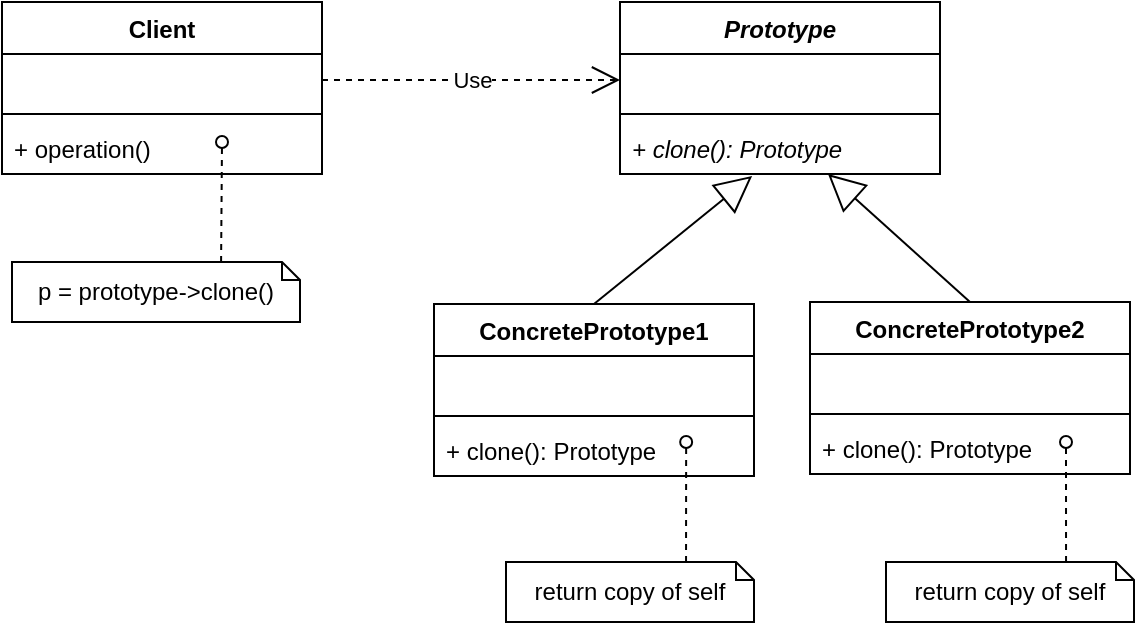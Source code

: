 <mxfile version="21.2.1" type="device">
  <diagram id="Iv4A18RT-J0Pq_w1v7ui" name="Page-1">
    <mxGraphModel dx="794" dy="606" grid="0" gridSize="10" guides="1" tooltips="1" connect="1" arrows="1" fold="1" page="1" pageScale="1" pageWidth="850" pageHeight="1100" math="0" shadow="0">
      <root>
        <mxCell id="0" />
        <mxCell id="1" parent="0" />
        <mxCell id="OugmeXEE1IfvAE5kByUR-1" value="&lt;i&gt;Prototype&lt;/i&gt;" style="swimlane;fontStyle=1;align=center;verticalAlign=top;childLayout=stackLayout;horizontal=1;startSize=26;horizontalStack=0;resizeParent=1;resizeParentMax=0;resizeLast=0;collapsible=1;marginBottom=0;whiteSpace=wrap;html=1;" parent="1" vertex="1">
          <mxGeometry x="439" y="250" width="160" height="86" as="geometry" />
        </mxCell>
        <mxCell id="OugmeXEE1IfvAE5kByUR-2" value="&amp;nbsp;" style="text;strokeColor=none;fillColor=none;align=left;verticalAlign=top;spacingLeft=4;spacingRight=4;overflow=hidden;rotatable=0;points=[[0,0.5],[1,0.5]];portConstraint=eastwest;whiteSpace=wrap;html=1;" parent="OugmeXEE1IfvAE5kByUR-1" vertex="1">
          <mxGeometry y="26" width="160" height="26" as="geometry" />
        </mxCell>
        <mxCell id="OugmeXEE1IfvAE5kByUR-3" value="" style="line;strokeWidth=1;fillColor=none;align=left;verticalAlign=middle;spacingTop=-1;spacingLeft=3;spacingRight=3;rotatable=0;labelPosition=right;points=[];portConstraint=eastwest;strokeColor=inherit;" parent="OugmeXEE1IfvAE5kByUR-1" vertex="1">
          <mxGeometry y="52" width="160" height="8" as="geometry" />
        </mxCell>
        <mxCell id="OugmeXEE1IfvAE5kByUR-4" value="&lt;i&gt;+ clone(): Prototype&lt;/i&gt;" style="text;strokeColor=none;fillColor=none;align=left;verticalAlign=top;spacingLeft=4;spacingRight=4;overflow=hidden;rotatable=0;points=[[0,0.5],[1,0.5]];portConstraint=eastwest;whiteSpace=wrap;html=1;" parent="OugmeXEE1IfvAE5kByUR-1" vertex="1">
          <mxGeometry y="60" width="160" height="26" as="geometry" />
        </mxCell>
        <mxCell id="OugmeXEE1IfvAE5kByUR-5" value="ConcretePrototype1" style="swimlane;fontStyle=1;align=center;verticalAlign=top;childLayout=stackLayout;horizontal=1;startSize=26;horizontalStack=0;resizeParent=1;resizeParentMax=0;resizeLast=0;collapsible=1;marginBottom=0;whiteSpace=wrap;html=1;" parent="1" vertex="1">
          <mxGeometry x="346" y="401" width="160" height="86" as="geometry" />
        </mxCell>
        <mxCell id="OugmeXEE1IfvAE5kByUR-6" value="&amp;nbsp;" style="text;strokeColor=none;fillColor=none;align=left;verticalAlign=top;spacingLeft=4;spacingRight=4;overflow=hidden;rotatable=0;points=[[0,0.5],[1,0.5]];portConstraint=eastwest;whiteSpace=wrap;html=1;" parent="OugmeXEE1IfvAE5kByUR-5" vertex="1">
          <mxGeometry y="26" width="160" height="26" as="geometry" />
        </mxCell>
        <mxCell id="OugmeXEE1IfvAE5kByUR-7" value="" style="line;strokeWidth=1;fillColor=none;align=left;verticalAlign=middle;spacingTop=-1;spacingLeft=3;spacingRight=3;rotatable=0;labelPosition=right;points=[];portConstraint=eastwest;strokeColor=inherit;" parent="OugmeXEE1IfvAE5kByUR-5" vertex="1">
          <mxGeometry y="52" width="160" height="8" as="geometry" />
        </mxCell>
        <mxCell id="OugmeXEE1IfvAE5kByUR-8" value="+ clone(): Prototype" style="text;strokeColor=none;fillColor=none;align=left;verticalAlign=top;spacingLeft=4;spacingRight=4;overflow=hidden;rotatable=0;points=[[0,0.5],[1,0.5]];portConstraint=eastwest;whiteSpace=wrap;html=1;" parent="OugmeXEE1IfvAE5kByUR-5" vertex="1">
          <mxGeometry y="60" width="160" height="26" as="geometry" />
        </mxCell>
        <mxCell id="OugmeXEE1IfvAE5kByUR-9" value="ConcretePrototype2" style="swimlane;fontStyle=1;align=center;verticalAlign=top;childLayout=stackLayout;horizontal=1;startSize=26;horizontalStack=0;resizeParent=1;resizeParentMax=0;resizeLast=0;collapsible=1;marginBottom=0;whiteSpace=wrap;html=1;" parent="1" vertex="1">
          <mxGeometry x="534" y="400" width="160" height="86" as="geometry" />
        </mxCell>
        <mxCell id="OugmeXEE1IfvAE5kByUR-10" value="&amp;nbsp;" style="text;strokeColor=none;fillColor=none;align=left;verticalAlign=top;spacingLeft=4;spacingRight=4;overflow=hidden;rotatable=0;points=[[0,0.5],[1,0.5]];portConstraint=eastwest;whiteSpace=wrap;html=1;" parent="OugmeXEE1IfvAE5kByUR-9" vertex="1">
          <mxGeometry y="26" width="160" height="26" as="geometry" />
        </mxCell>
        <mxCell id="OugmeXEE1IfvAE5kByUR-11" value="" style="line;strokeWidth=1;fillColor=none;align=left;verticalAlign=middle;spacingTop=-1;spacingLeft=3;spacingRight=3;rotatable=0;labelPosition=right;points=[];portConstraint=eastwest;strokeColor=inherit;" parent="OugmeXEE1IfvAE5kByUR-9" vertex="1">
          <mxGeometry y="52" width="160" height="8" as="geometry" />
        </mxCell>
        <mxCell id="OugmeXEE1IfvAE5kByUR-12" value="+ clone(): Prototype" style="text;strokeColor=none;fillColor=none;align=left;verticalAlign=top;spacingLeft=4;spacingRight=4;overflow=hidden;rotatable=0;points=[[0,0.5],[1,0.5]];portConstraint=eastwest;whiteSpace=wrap;html=1;" parent="OugmeXEE1IfvAE5kByUR-9" vertex="1">
          <mxGeometry y="60" width="160" height="26" as="geometry" />
        </mxCell>
        <mxCell id="OugmeXEE1IfvAE5kByUR-13" value="" style="endArrow=block;endSize=16;endFill=0;html=1;rounded=0;exitX=0.5;exitY=0;exitDx=0;exitDy=0;entryX=0.413;entryY=1.038;entryDx=0;entryDy=0;entryPerimeter=0;" parent="1" source="OugmeXEE1IfvAE5kByUR-5" target="OugmeXEE1IfvAE5kByUR-4" edge="1">
          <mxGeometry width="160" relative="1" as="geometry">
            <mxPoint x="220" y="310" as="sourcePoint" />
            <mxPoint x="380" y="310" as="targetPoint" />
          </mxGeometry>
        </mxCell>
        <mxCell id="OugmeXEE1IfvAE5kByUR-14" value="" style="endArrow=block;endSize=16;endFill=0;html=1;rounded=0;exitX=0.5;exitY=0;exitDx=0;exitDy=0;entryX=0.65;entryY=1;entryDx=0;entryDy=0;entryPerimeter=0;" parent="1" source="OugmeXEE1IfvAE5kByUR-9" target="OugmeXEE1IfvAE5kByUR-4" edge="1">
          <mxGeometry width="160" relative="1" as="geometry">
            <mxPoint x="340" y="310" as="sourcePoint" />
            <mxPoint x="500" y="310" as="targetPoint" />
          </mxGeometry>
        </mxCell>
        <mxCell id="OugmeXEE1IfvAE5kByUR-15" value="return copy of self" style="shape=note;size=9;whiteSpace=wrap;html=1;" parent="1" vertex="1">
          <mxGeometry x="382" y="530" width="124" height="30" as="geometry" />
        </mxCell>
        <mxCell id="OugmeXEE1IfvAE5kByUR-16" value="" style="endArrow=none;dashed=1;html=1;rounded=0;entryX=0.726;entryY=0;entryDx=0;entryDy=0;entryPerimeter=0;startArrow=oval;startFill=0;exitX=0.788;exitY=0.346;exitDx=0;exitDy=0;exitPerimeter=0;" parent="1" source="OugmeXEE1IfvAE5kByUR-8" target="OugmeXEE1IfvAE5kByUR-15" edge="1">
          <mxGeometry width="50" height="50" relative="1" as="geometry">
            <mxPoint x="540" y="530" as="sourcePoint" />
            <mxPoint x="450" y="370" as="targetPoint" />
          </mxGeometry>
        </mxCell>
        <mxCell id="OugmeXEE1IfvAE5kByUR-17" value="return copy of self" style="shape=note;size=9;whiteSpace=wrap;html=1;" parent="1" vertex="1">
          <mxGeometry x="572" y="530" width="124" height="30" as="geometry" />
        </mxCell>
        <mxCell id="OugmeXEE1IfvAE5kByUR-18" value="" style="endArrow=none;dashed=1;html=1;rounded=0;entryX=0.726;entryY=0;entryDx=0;entryDy=0;entryPerimeter=0;startArrow=oval;startFill=0;exitX=0.788;exitY=0.346;exitDx=0;exitDy=0;exitPerimeter=0;" parent="1" target="OugmeXEE1IfvAE5kByUR-17" edge="1">
          <mxGeometry width="50" height="50" relative="1" as="geometry">
            <mxPoint x="662" y="470" as="sourcePoint" />
            <mxPoint x="640" y="370" as="targetPoint" />
          </mxGeometry>
        </mxCell>
        <mxCell id="OugmeXEE1IfvAE5kByUR-19" value="Client" style="swimlane;fontStyle=1;align=center;verticalAlign=top;childLayout=stackLayout;horizontal=1;startSize=26;horizontalStack=0;resizeParent=1;resizeParentMax=0;resizeLast=0;collapsible=1;marginBottom=0;whiteSpace=wrap;html=1;" parent="1" vertex="1">
          <mxGeometry x="130" y="250" width="160" height="86" as="geometry" />
        </mxCell>
        <mxCell id="OugmeXEE1IfvAE5kByUR-20" value="&amp;nbsp;" style="text;strokeColor=none;fillColor=none;align=left;verticalAlign=top;spacingLeft=4;spacingRight=4;overflow=hidden;rotatable=0;points=[[0,0.5],[1,0.5]];portConstraint=eastwest;whiteSpace=wrap;html=1;" parent="OugmeXEE1IfvAE5kByUR-19" vertex="1">
          <mxGeometry y="26" width="160" height="26" as="geometry" />
        </mxCell>
        <mxCell id="OugmeXEE1IfvAE5kByUR-21" value="" style="line;strokeWidth=1;fillColor=none;align=left;verticalAlign=middle;spacingTop=-1;spacingLeft=3;spacingRight=3;rotatable=0;labelPosition=right;points=[];portConstraint=eastwest;strokeColor=inherit;" parent="OugmeXEE1IfvAE5kByUR-19" vertex="1">
          <mxGeometry y="52" width="160" height="8" as="geometry" />
        </mxCell>
        <mxCell id="OugmeXEE1IfvAE5kByUR-22" value="+ operation()" style="text;strokeColor=none;fillColor=none;align=left;verticalAlign=top;spacingLeft=4;spacingRight=4;overflow=hidden;rotatable=0;points=[[0,0.5],[1,0.5]];portConstraint=eastwest;whiteSpace=wrap;html=1;" parent="OugmeXEE1IfvAE5kByUR-19" vertex="1">
          <mxGeometry y="60" width="160" height="26" as="geometry" />
        </mxCell>
        <mxCell id="OugmeXEE1IfvAE5kByUR-23" value="p = prototype-&amp;gt;clone()" style="shape=note;size=9;whiteSpace=wrap;html=1;" parent="1" vertex="1">
          <mxGeometry x="135" y="380" width="144" height="30" as="geometry" />
        </mxCell>
        <mxCell id="OugmeXEE1IfvAE5kByUR-24" value="" style="endArrow=none;dashed=1;html=1;rounded=0;entryX=0.726;entryY=0;entryDx=0;entryDy=0;entryPerimeter=0;startArrow=oval;startFill=0;exitX=0.788;exitY=0.346;exitDx=0;exitDy=0;exitPerimeter=0;" parent="1" target="OugmeXEE1IfvAE5kByUR-23" edge="1">
          <mxGeometry width="50" height="50" relative="1" as="geometry">
            <mxPoint x="240" y="320" as="sourcePoint" />
            <mxPoint x="218" y="220" as="targetPoint" />
          </mxGeometry>
        </mxCell>
        <mxCell id="OugmeXEE1IfvAE5kByUR-25" value="Use" style="endArrow=open;endSize=12;dashed=1;html=1;rounded=0;exitX=1;exitY=0.5;exitDx=0;exitDy=0;entryX=0;entryY=0.5;entryDx=0;entryDy=0;" parent="1" source="OugmeXEE1IfvAE5kByUR-20" target="OugmeXEE1IfvAE5kByUR-2" edge="1">
          <mxGeometry width="160" relative="1" as="geometry">
            <mxPoint x="340" y="400" as="sourcePoint" />
            <mxPoint x="500" y="400" as="targetPoint" />
          </mxGeometry>
        </mxCell>
      </root>
    </mxGraphModel>
  </diagram>
</mxfile>
